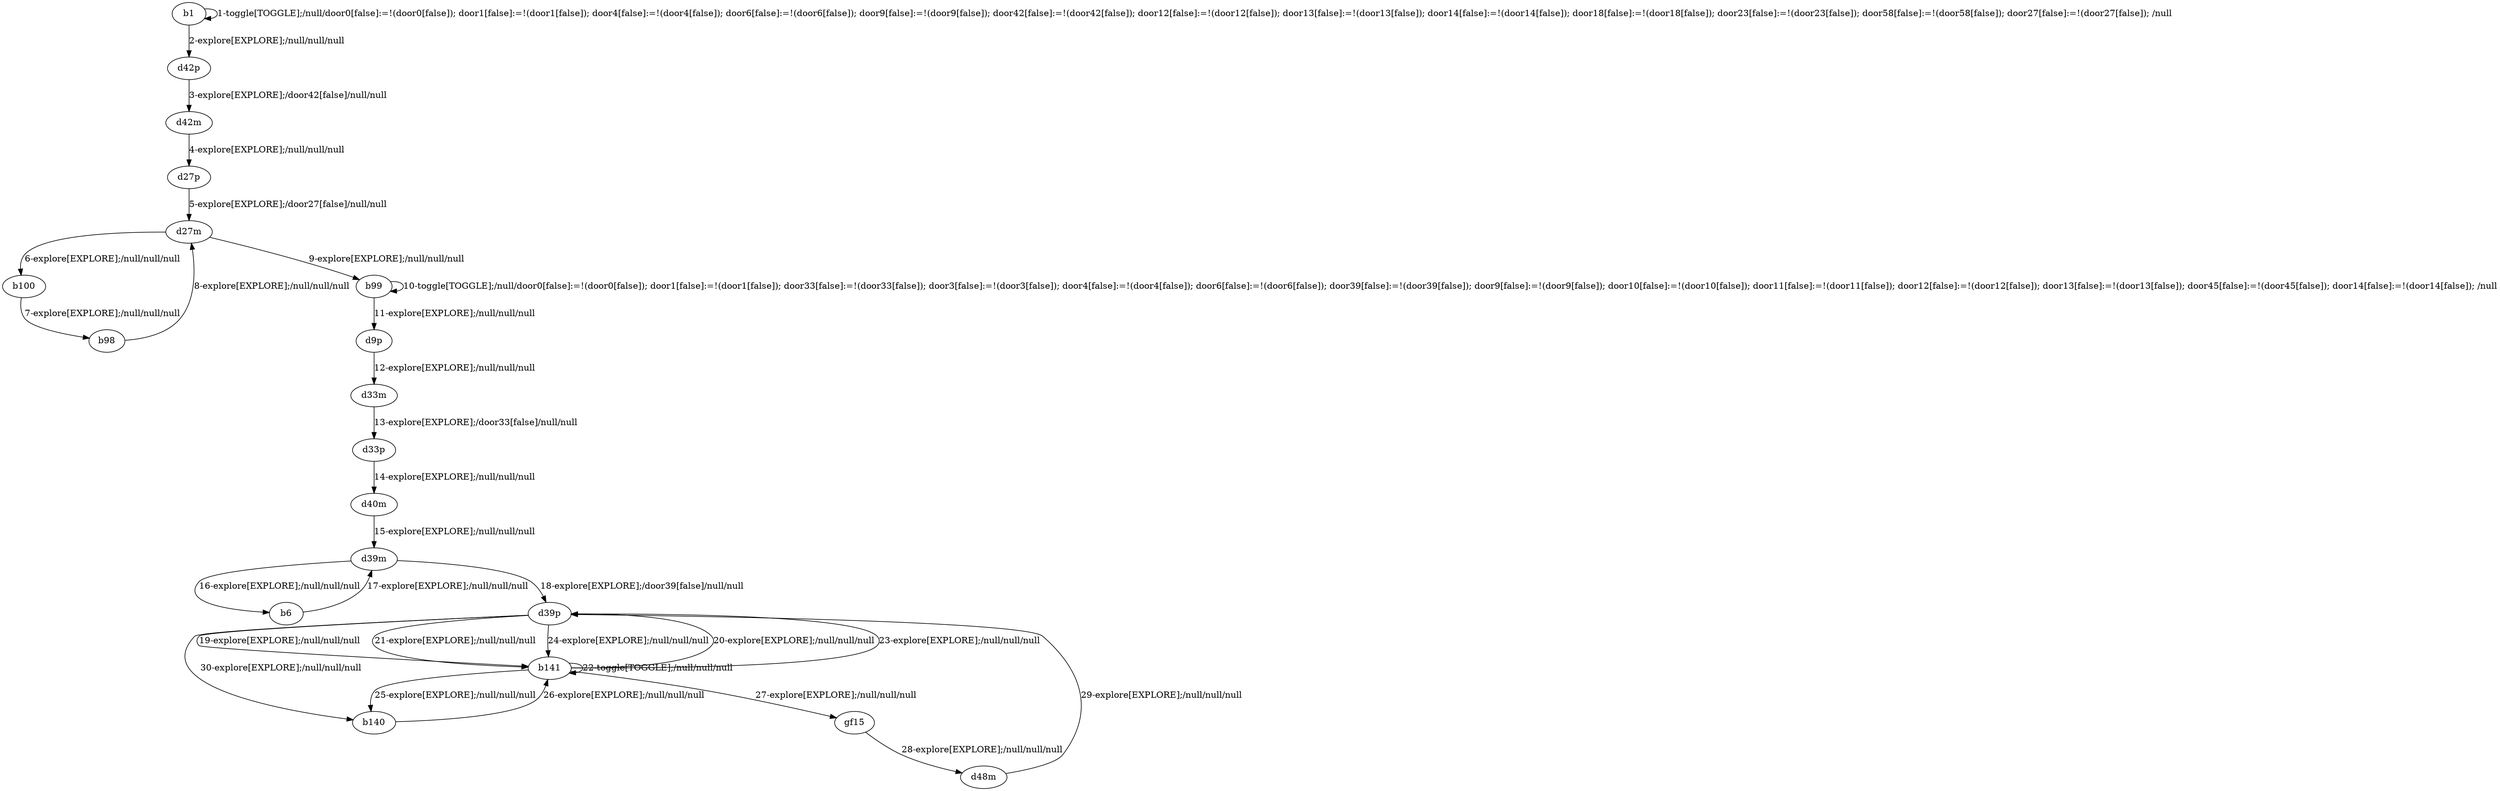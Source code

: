 # Total number of goals covered by this test: 1
# d39p --> b140

digraph g {
"b1" -> "b1" [label = "1-toggle[TOGGLE];/null/door0[false]:=!(door0[false]); door1[false]:=!(door1[false]); door4[false]:=!(door4[false]); door6[false]:=!(door6[false]); door9[false]:=!(door9[false]); door42[false]:=!(door42[false]); door12[false]:=!(door12[false]); door13[false]:=!(door13[false]); door14[false]:=!(door14[false]); door18[false]:=!(door18[false]); door23[false]:=!(door23[false]); door58[false]:=!(door58[false]); door27[false]:=!(door27[false]); /null"];
"b1" -> "d42p" [label = "2-explore[EXPLORE];/null/null/null"];
"d42p" -> "d42m" [label = "3-explore[EXPLORE];/door42[false]/null/null"];
"d42m" -> "d27p" [label = "4-explore[EXPLORE];/null/null/null"];
"d27p" -> "d27m" [label = "5-explore[EXPLORE];/door27[false]/null/null"];
"d27m" -> "b100" [label = "6-explore[EXPLORE];/null/null/null"];
"b100" -> "b98" [label = "7-explore[EXPLORE];/null/null/null"];
"b98" -> "d27m" [label = "8-explore[EXPLORE];/null/null/null"];
"d27m" -> "b99" [label = "9-explore[EXPLORE];/null/null/null"];
"b99" -> "b99" [label = "10-toggle[TOGGLE];/null/door0[false]:=!(door0[false]); door1[false]:=!(door1[false]); door33[false]:=!(door33[false]); door3[false]:=!(door3[false]); door4[false]:=!(door4[false]); door6[false]:=!(door6[false]); door39[false]:=!(door39[false]); door9[false]:=!(door9[false]); door10[false]:=!(door10[false]); door11[false]:=!(door11[false]); door12[false]:=!(door12[false]); door13[false]:=!(door13[false]); door45[false]:=!(door45[false]); door14[false]:=!(door14[false]); /null"];
"b99" -> "d9p" [label = "11-explore[EXPLORE];/null/null/null"];
"d9p" -> "d33m" [label = "12-explore[EXPLORE];/null/null/null"];
"d33m" -> "d33p" [label = "13-explore[EXPLORE];/door33[false]/null/null"];
"d33p" -> "d40m" [label = "14-explore[EXPLORE];/null/null/null"];
"d40m" -> "d39m" [label = "15-explore[EXPLORE];/null/null/null"];
"d39m" -> "b6" [label = "16-explore[EXPLORE];/null/null/null"];
"b6" -> "d39m" [label = "17-explore[EXPLORE];/null/null/null"];
"d39m" -> "d39p" [label = "18-explore[EXPLORE];/door39[false]/null/null"];
"d39p" -> "b141" [label = "19-explore[EXPLORE];/null/null/null"];
"b141" -> "d39p" [label = "20-explore[EXPLORE];/null/null/null"];
"d39p" -> "b141" [label = "21-explore[EXPLORE];/null/null/null"];
"b141" -> "b141" [label = "22-toggle[TOGGLE];/null/null/null"];
"b141" -> "d39p" [label = "23-explore[EXPLORE];/null/null/null"];
"d39p" -> "b141" [label = "24-explore[EXPLORE];/null/null/null"];
"b141" -> "b140" [label = "25-explore[EXPLORE];/null/null/null"];
"b140" -> "b141" [label = "26-explore[EXPLORE];/null/null/null"];
"b141" -> "gf15" [label = "27-explore[EXPLORE];/null/null/null"];
"gf15" -> "d48m" [label = "28-explore[EXPLORE];/null/null/null"];
"d48m" -> "d39p" [label = "29-explore[EXPLORE];/null/null/null"];
"d39p" -> "b140" [label = "30-explore[EXPLORE];/null/null/null"];
}